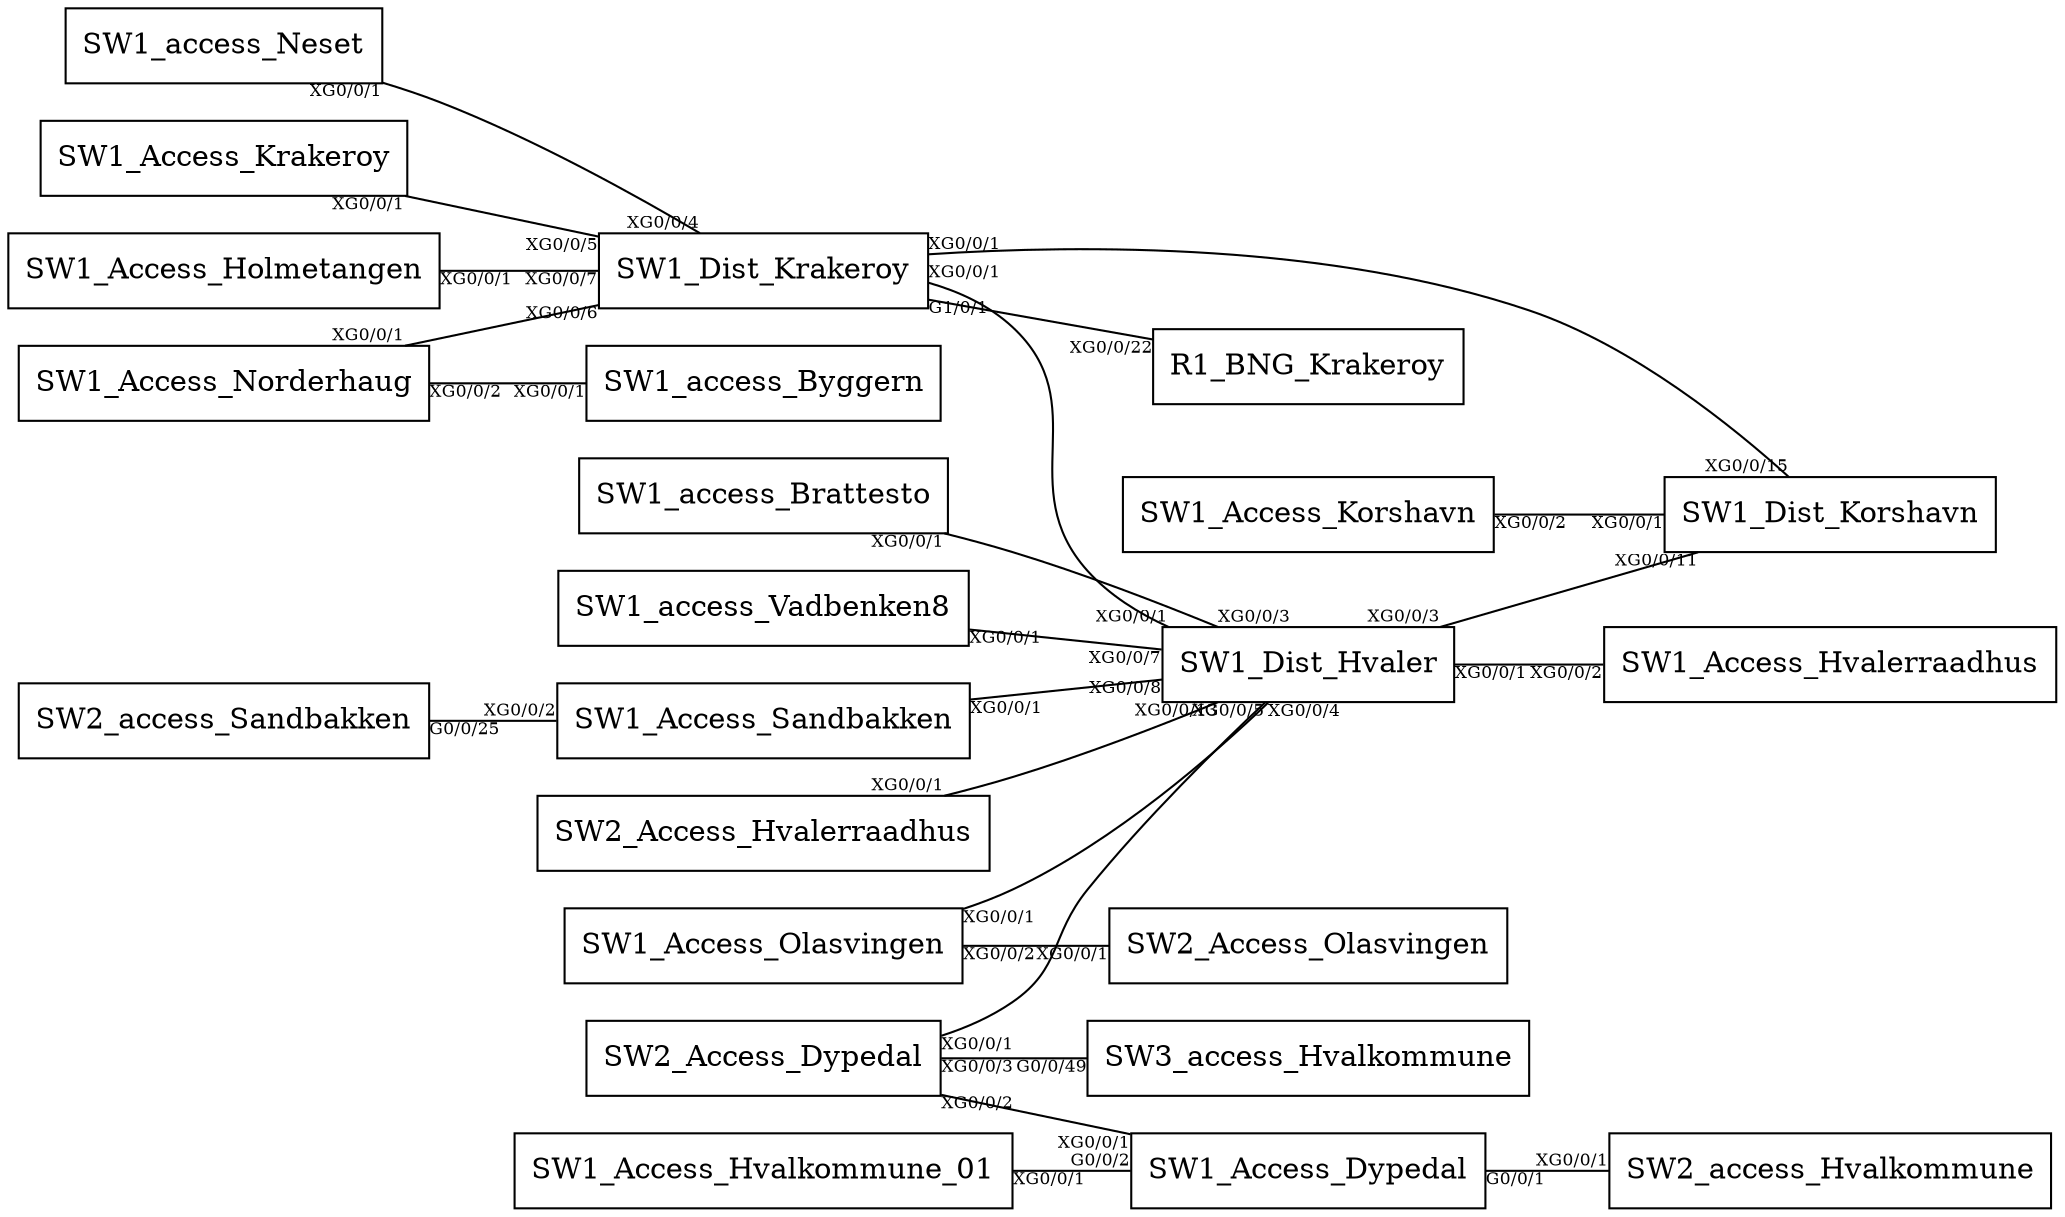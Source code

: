 strict graph {
rankdir=LR;
node [shape=box];
SW2_access_Sandbakken -- SW1_Access_Sandbakken [fontsize=8, headlabel="G0/0/25" ,taillabel="XG0/0/2"];
SW1_access_Brattesto -- SW1_Dist_Hvaler [fontsize=8, headlabel="XG0/0/1" ,taillabel="XG0/0/3"];
SW1_Access_Sandbakken -- SW1_Dist_Hvaler [fontsize=8, headlabel="XG0/0/1" ,taillabel="XG0/0/8"];
SW1_Access_Sandbakken -- SW2_access_Sandbakken [fontsize=8, headlabel="XG0/0/2" ,taillabel="G0/0/25"];
SW1_access_Vadbenken8 -- SW1_Dist_Hvaler [fontsize=8, headlabel="XG0/0/1" ,taillabel="XG0/0/7"];
SW1_access_Neset -- SW1_Dist_Krakeroy [fontsize=8, headlabel="XG0/0/1" ,taillabel="XG0/0/4"];
SW2_Access_Dypedal -- SW1_Dist_Hvaler [fontsize=8, headlabel="XG0/0/1" ,taillabel="XG0/0/5"];
SW2_Access_Dypedal -- SW1_Access_Dypedal [fontsize=8, headlabel="XG0/0/2" ,taillabel="XG0/0/1"];
SW2_Access_Dypedal -- SW3_access_Hvalkommune [fontsize=8, headlabel="XG0/0/3" ,taillabel="G0/0/49"];
SW1_Access_Krakeroy -- SW1_Dist_Krakeroy [fontsize=8, headlabel="XG0/0/1" ,taillabel="XG0/0/5"];
SW1_Access_Olasvingen -- SW1_Dist_Hvaler [fontsize=8, headlabel="XG0/0/1" ,taillabel="XG0/0/4"];
SW1_Access_Olasvingen -- SW2_Access_Olasvingen [fontsize=8, headlabel="XG0/0/2" ,taillabel="XG0/0/1"];
SW2_Access_Olasvingen -- SW1_Access_Olasvingen [fontsize=8, headlabel="XG0/0/1" ,taillabel="XG0/0/2"];
SW1_Access_Norderhaug -- SW1_Dist_Krakeroy [fontsize=8, headlabel="XG0/0/1" ,taillabel="XG0/0/6"];
SW1_Access_Norderhaug -- SW1_access_Byggern [fontsize=8, headlabel="XG0/0/2" ,taillabel="XG0/0/1"];
SW1_Access_Korshavn -- SW1_Dist_Korshavn [fontsize=8, headlabel="XG0/0/1" ,taillabel="XG0/0/2"];
SW1_Access_Holmetangen -- SW1_Dist_Krakeroy [fontsize=8, headlabel="XG0/0/1" ,taillabel="XG0/0/7"];
SW1_access_Byggern -- SW1_Access_Norderhaug [fontsize=8, headlabel="XG0/0/1" ,taillabel="XG0/0/2"];
SW1_Access_Hvalkommune_01 -- SW1_Access_Dypedal [fontsize=8, headlabel="XG0/0/1" ,taillabel="G0/0/2"];
SW1_Access_Dypedal -- SW2_access_Hvalkommune [fontsize=8, headlabel="G0/0/1" ,taillabel="XG0/0/1"];
SW1_Access_Dypedal -- SW1_Access_Hvalkommune_01 [fontsize=8, headlabel="G0/0/2" ,taillabel="XG0/0/1"];
SW1_Access_Dypedal -- SW2_Access_Dypedal [fontsize=8, headlabel="XG0/0/1" ,taillabel="XG0/0/2"];
SW2_access_Hvalkommune -- SW1_Access_Dypedal [fontsize=8, headlabel="XG0/0/1" ,taillabel="G0/0/1"];
SW2_Access_Hvalerraadhus -- SW1_Dist_Hvaler [fontsize=8, headlabel="XG0/0/1" ,taillabel="XG0/0/13"];
SW3_access_Hvalkommune -- SW2_Access_Dypedal [fontsize=8, headlabel="G0/0/49" ,taillabel="XG0/0/3"];
SW1_Dist_Krakeroy -- SW1_Dist_Hvaler [fontsize=8, headlabel="XG0/0/1" ,taillabel="XG0/0/1"];
SW1_Dist_Krakeroy -- SW1_access_Neset [fontsize=8, headlabel="XG0/0/4" ,taillabel="XG0/0/1"];
SW1_Dist_Krakeroy -- SW1_Access_Krakeroy [fontsize=8, headlabel="XG0/0/5" ,taillabel="XG0/0/1"];
SW1_Dist_Krakeroy -- SW1_Access_Norderhaug [fontsize=8, headlabel="XG0/0/6" ,taillabel="XG0/0/1"];
SW1_Dist_Krakeroy -- SW1_Access_Holmetangen [fontsize=8, headlabel="XG0/0/7" ,taillabel="XG0/0/1"];
SW1_Dist_Krakeroy -- SW1_Dist_Korshavn [fontsize=8, headlabel="XG0/0/15" ,taillabel="XG0/0/1"];
SW1_Dist_Krakeroy -- R1_BNG_Krakeroy [fontsize=8, headlabel="XG0/0/21" ,taillabel="G1/0/0"];
SW1_Dist_Krakeroy -- R1_BNG_Krakeroy [fontsize=8, headlabel="XG0/0/22" ,taillabel="G1/0/1"];
SW1_Dist_Hvaler -- SW1_Dist_Krakeroy [fontsize=8, headlabel="XG0/0/1" ,taillabel="XG0/0/1"];
SW1_Dist_Hvaler -- SW1_Access_Hvalerraadhus [fontsize=8, headlabel="XG0/0/2" ,taillabel="XG0/0/1"];
SW1_Dist_Hvaler -- SW1_access_Brattesto [fontsize=8, headlabel="XG0/0/3" ,taillabel="XG0/0/1"];
SW1_Dist_Hvaler -- SW1_Access_Olasvingen [fontsize=8, headlabel="XG0/0/4" ,taillabel="XG0/0/1"];
SW1_Dist_Hvaler -- SW2_Access_Dypedal [fontsize=8, headlabel="XG0/0/5" ,taillabel="XG0/0/1"];
SW1_Dist_Hvaler -- SW1_access_Vadbenken8 [fontsize=8, headlabel="XG0/0/7" ,taillabel="XG0/0/1"];
SW1_Dist_Hvaler -- SW1_Access_Sandbakken [fontsize=8, headlabel="XG0/0/8" ,taillabel="XG0/0/1"];
SW1_Dist_Hvaler -- SW1_Dist_Korshavn [fontsize=8, headlabel="XG0/0/11" ,taillabel="XG0/0/3"];
SW1_Dist_Hvaler -- SW2_Access_Hvalerraadhus [fontsize=8, headlabel="XG0/0/13" ,taillabel="XG0/0/1"];
}
